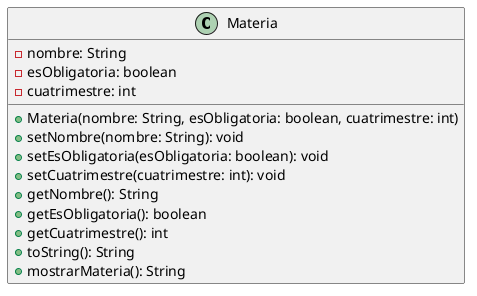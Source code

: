 @startuml
class Materia {
    - nombre: String
    - esObligatoria: boolean
    - cuatrimestre: int

    + Materia(nombre: String, esObligatoria: boolean, cuatrimestre: int)
    + setNombre(nombre: String): void
    + setEsObligatoria(esObligatoria: boolean): void
    + setCuatrimestre(cuatrimestre: int): void
    + getNombre(): String
    + getEsObligatoria(): boolean
    + getCuatrimestre(): int
    + toString(): String
    + mostrarMateria(): String
}
@enduml
